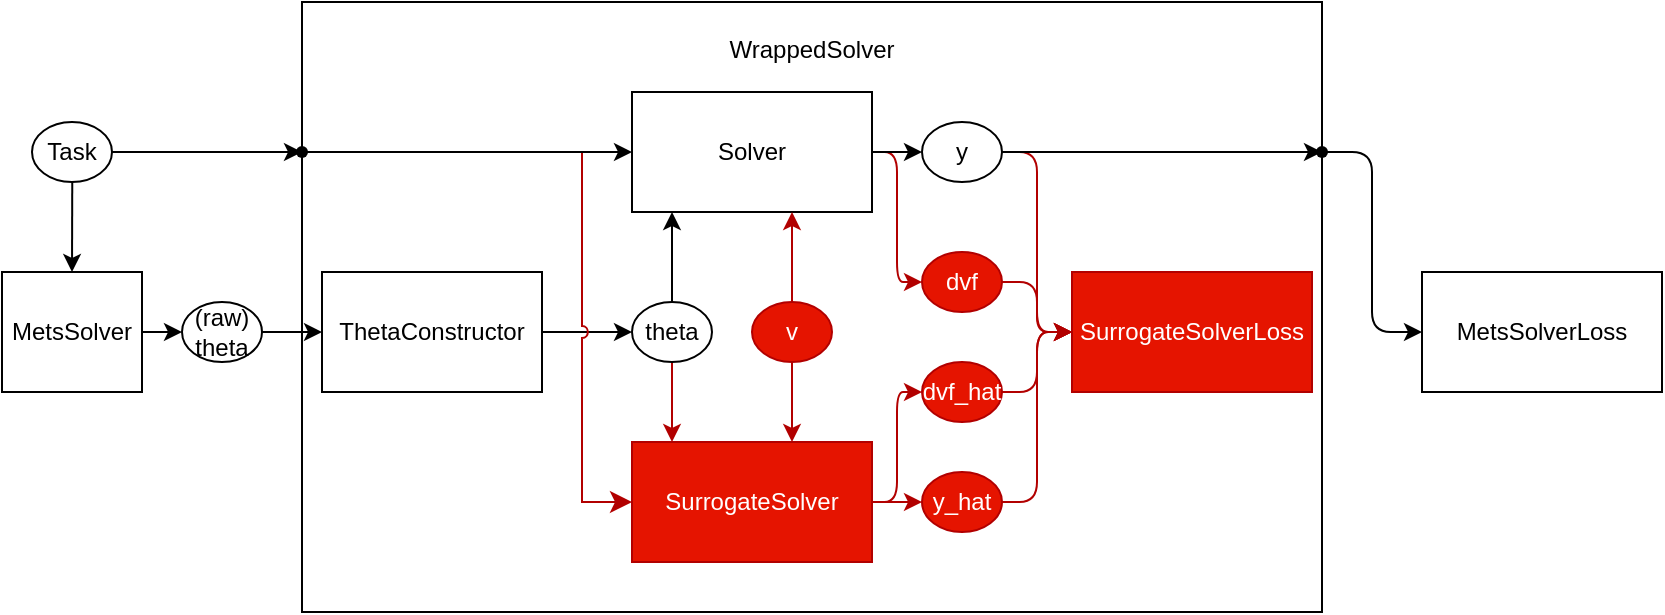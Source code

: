 <mxfile>
    <diagram id="pb_7s03vxnOunG-jSAil" name="Page-1">
        <mxGraphModel dx="955" dy="591" grid="1" gridSize="10" guides="1" tooltips="1" connect="1" arrows="1" fold="1" page="1" pageScale="1" pageWidth="850" pageHeight="1100" math="0" shadow="0">
            <root>
                <mxCell id="0"/>
                <mxCell id="1" parent="0"/>
                <mxCell id="10" value="&lt;div style=&quot;&quot;&gt;&lt;span style=&quot;background-color: initial;&quot;&gt;WrappedSolver&lt;/span&gt;&lt;/div&gt;&lt;div style=&quot;&quot;&gt;&lt;span style=&quot;background-color: initial;&quot;&gt;&lt;br&gt;&lt;/span&gt;&lt;/div&gt;&lt;div style=&quot;&quot;&gt;&lt;span style=&quot;background-color: initial;&quot;&gt;&lt;br&gt;&lt;/span&gt;&lt;/div&gt;&lt;div style=&quot;&quot;&gt;&lt;br&gt;&lt;/div&gt;&lt;div style=&quot;&quot;&gt;&lt;span style=&quot;background-color: initial;&quot;&gt;&lt;br&gt;&lt;/span&gt;&lt;/div&gt;&lt;div style=&quot;&quot;&gt;&lt;span style=&quot;background-color: initial;&quot;&gt;&lt;br&gt;&lt;/span&gt;&lt;/div&gt;&lt;div style=&quot;&quot;&gt;&lt;span style=&quot;background-color: initial;&quot;&gt;&lt;br&gt;&lt;/span&gt;&lt;/div&gt;&lt;div style=&quot;&quot;&gt;&lt;span style=&quot;background-color: initial;&quot;&gt;&lt;br&gt;&lt;/span&gt;&lt;/div&gt;&lt;div style=&quot;&quot;&gt;&lt;span style=&quot;background-color: initial;&quot;&gt;&lt;br&gt;&lt;/span&gt;&lt;/div&gt;&lt;div style=&quot;&quot;&gt;&lt;span style=&quot;background-color: initial;&quot;&gt;&lt;br&gt;&lt;/span&gt;&lt;/div&gt;&lt;div style=&quot;&quot;&gt;&lt;span style=&quot;background-color: initial;&quot;&gt;&lt;br&gt;&lt;/span&gt;&lt;/div&gt;&lt;div style=&quot;&quot;&gt;&lt;span style=&quot;background-color: initial;&quot;&gt;&lt;br&gt;&lt;/span&gt;&lt;/div&gt;&lt;div style=&quot;&quot;&gt;&lt;span style=&quot;background-color: initial;&quot;&gt;&lt;br&gt;&lt;/span&gt;&lt;/div&gt;&lt;div style=&quot;&quot;&gt;&lt;span style=&quot;background-color: initial;&quot;&gt;&lt;br&gt;&lt;/span&gt;&lt;/div&gt;&lt;div style=&quot;&quot;&gt;&lt;span style=&quot;background-color: initial;&quot;&gt;&lt;br&gt;&lt;/span&gt;&lt;/div&gt;&lt;div style=&quot;&quot;&gt;&lt;span style=&quot;background-color: initial;&quot;&gt;&lt;br&gt;&lt;/span&gt;&lt;/div&gt;&lt;div style=&quot;&quot;&gt;&lt;span style=&quot;background-color: initial;&quot;&gt;&lt;br&gt;&lt;/span&gt;&lt;/div&gt;&lt;div style=&quot;&quot;&gt;&lt;span style=&quot;background-color: initial;&quot;&gt;&lt;br&gt;&lt;/span&gt;&lt;/div&gt;&lt;div style=&quot;&quot;&gt;&lt;span style=&quot;background-color: initial;&quot;&gt;&lt;br&gt;&lt;/span&gt;&lt;/div&gt;" style="whiteSpace=wrap;html=1;align=center;" parent="1" vertex="1">
                    <mxGeometry x="160" y="345" width="510" height="305" as="geometry"/>
                </mxCell>
                <mxCell id="20" style="edgeStyle=elbowEdgeStyle;html=1;entryX=0;entryY=0.5;entryDx=0;entryDy=0;" parent="1" source="2" target="12" edge="1">
                    <mxGeometry relative="1" as="geometry"/>
                </mxCell>
                <mxCell id="2" value="MetsSolver" style="whiteSpace=wrap;html=1;" parent="1" vertex="1">
                    <mxGeometry x="10" y="480" width="70" height="60" as="geometry"/>
                </mxCell>
                <mxCell id="28" value="" style="edgeStyle=elbowEdgeStyle;jumpStyle=arc;html=1;entryX=0;entryY=0.5;entryDx=0;entryDy=0;fillColor=#e51400;strokeColor=#B20000;" parent="1" source="3" target="31" edge="1">
                    <mxGeometry relative="1" as="geometry"/>
                </mxCell>
                <mxCell id="51" value="" style="edgeStyle=elbowEdgeStyle;jumpStyle=arc;html=1;" parent="1" source="3" target="26" edge="1">
                    <mxGeometry relative="1" as="geometry"/>
                </mxCell>
                <mxCell id="3" value="Solver" style="whiteSpace=wrap;html=1;" parent="1" vertex="1">
                    <mxGeometry x="325" y="390" width="120" height="60" as="geometry"/>
                </mxCell>
                <mxCell id="52" value="" style="edgeStyle=elbowEdgeStyle;jumpStyle=arc;html=1;entryX=0;entryY=0.5;entryDx=0;entryDy=0;fillColor=#e51400;strokeColor=#B20000;" parent="1" source="5" target="32" edge="1">
                    <mxGeometry relative="1" as="geometry"/>
                </mxCell>
                <mxCell id="53" value="" style="edgeStyle=elbowEdgeStyle;jumpStyle=arc;html=1;fillColor=#e51400;strokeColor=#B20000;" parent="1" source="5" target="25" edge="1">
                    <mxGeometry relative="1" as="geometry"/>
                </mxCell>
                <mxCell id="5" value="SurrogateSolver" style="whiteSpace=wrap;html=1;fillColor=#e51400;fontColor=#ffffff;strokeColor=#B20000;" parent="1" vertex="1">
                    <mxGeometry x="325" y="565" width="120" height="60" as="geometry"/>
                </mxCell>
                <mxCell id="7" value="SurrogateSolverLoss" style="whiteSpace=wrap;html=1;fillColor=#e51400;fontColor=#ffffff;strokeColor=#B20000;" parent="1" vertex="1">
                    <mxGeometry x="545" y="480" width="120" height="60" as="geometry"/>
                </mxCell>
                <mxCell id="22" style="edgeStyle=elbowEdgeStyle;html=1;entryX=0;entryY=0.5;entryDx=0;entryDy=0;jumpStyle=arc;" parent="1" source="8" target="13" edge="1">
                    <mxGeometry relative="1" as="geometry"/>
                </mxCell>
                <mxCell id="8" value="ThetaConstructor" style="whiteSpace=wrap;html=1;" parent="1" vertex="1">
                    <mxGeometry x="170" y="480" width="110" height="60" as="geometry"/>
                </mxCell>
                <mxCell id="14" style="edgeStyle=none;html=1;entryX=0.5;entryY=0;entryDx=0;entryDy=0;" parent="1" source="11" target="2" edge="1">
                    <mxGeometry relative="1" as="geometry"/>
                </mxCell>
                <mxCell id="49" value="" style="edgeStyle=elbowEdgeStyle;jumpStyle=arc;html=1;" parent="1" source="11" target="48" edge="1">
                    <mxGeometry relative="1" as="geometry"/>
                </mxCell>
                <mxCell id="11" value="Task" style="ellipse;whiteSpace=wrap;html=1;" parent="1" vertex="1">
                    <mxGeometry x="25" y="405" width="40" height="30" as="geometry"/>
                </mxCell>
                <mxCell id="21" value="" style="edgeStyle=elbowEdgeStyle;html=1;" parent="1" source="12" target="8" edge="1">
                    <mxGeometry relative="1" as="geometry"/>
                </mxCell>
                <mxCell id="12" value="(raw)&lt;br&gt;theta" style="ellipse;whiteSpace=wrap;html=1;" parent="1" vertex="1">
                    <mxGeometry x="100" y="495" width="40" height="30" as="geometry"/>
                </mxCell>
                <mxCell id="23" value="" style="edgeStyle=elbowEdgeStyle;html=1;" parent="1" source="13" target="3" edge="1">
                    <mxGeometry relative="1" as="geometry"/>
                </mxCell>
                <mxCell id="24" value="" style="edgeStyle=elbowEdgeStyle;html=1;fillColor=#e51400;strokeColor=#B20000;" parent="1" source="13" target="5" edge="1">
                    <mxGeometry relative="1" as="geometry"/>
                </mxCell>
                <mxCell id="13" value="theta" style="ellipse;whiteSpace=wrap;html=1;" parent="1" vertex="1">
                    <mxGeometry x="325" y="495" width="40" height="30" as="geometry"/>
                </mxCell>
                <mxCell id="18" value="" style="edgeStyle=segmentEdgeStyle;endArrow=classic;html=1;curved=0;rounded=0;endSize=8;startSize=8;sourcePerimeterSpacing=0;targetPerimeterSpacing=0;entryX=0;entryY=0.5;entryDx=0;entryDy=0;jumpStyle=arc;fillColor=#e51400;strokeColor=#B20000;" parent="1" target="5" edge="1">
                    <mxGeometry width="100" relative="1" as="geometry">
                        <mxPoint x="160" y="420" as="sourcePoint"/>
                        <mxPoint x="350" y="310" as="targetPoint"/>
                        <Array as="points">
                            <mxPoint x="300" y="420"/>
                            <mxPoint x="300" y="595"/>
                        </Array>
                    </mxGeometry>
                </mxCell>
                <mxCell id="16" style="edgeStyle=none;html=1;entryX=0;entryY=0.5;entryDx=0;entryDy=0;exitX=0.614;exitY=0.679;exitDx=0;exitDy=0;exitPerimeter=0;" parent="1" source="48" target="3" edge="1">
                    <mxGeometry relative="1" as="geometry">
                        <mxPoint x="60.0" y="430" as="sourcePoint"/>
                        <mxPoint x="170.0" y="429.91" as="targetPoint"/>
                    </mxGeometry>
                </mxCell>
                <mxCell id="25" value="y_hat" style="ellipse;whiteSpace=wrap;html=1;fillColor=#e51400;fontColor=#ffffff;strokeColor=#B20000;" parent="1" vertex="1">
                    <mxGeometry x="470" y="580" width="40" height="30" as="geometry"/>
                </mxCell>
                <mxCell id="26" value="y" style="ellipse;whiteSpace=wrap;html=1;" parent="1" vertex="1">
                    <mxGeometry x="470" y="405" width="40" height="30" as="geometry"/>
                </mxCell>
                <mxCell id="58" value="" style="edgeStyle=elbowEdgeStyle;jumpStyle=arc;html=1;fillColor=#e51400;strokeColor=#B20000;" parent="1" source="31" target="7" edge="1">
                    <mxGeometry relative="1" as="geometry"/>
                </mxCell>
                <mxCell id="31" value="dvf" style="ellipse;whiteSpace=wrap;html=1;fillColor=#e51400;fontColor=#ffffff;strokeColor=#B20000;" parent="1" vertex="1">
                    <mxGeometry x="470" y="470" width="40" height="30" as="geometry"/>
                </mxCell>
                <mxCell id="59" value="" style="edgeStyle=elbowEdgeStyle;jumpStyle=arc;html=1;fillColor=#e51400;strokeColor=#B20000;" parent="1" source="32" target="7" edge="1">
                    <mxGeometry relative="1" as="geometry"/>
                </mxCell>
                <mxCell id="32" value="dvf_hat" style="ellipse;whiteSpace=wrap;html=1;fillColor=#e51400;fontColor=#ffffff;strokeColor=#B20000;" parent="1" vertex="1">
                    <mxGeometry x="470" y="525" width="40" height="30" as="geometry"/>
                </mxCell>
                <mxCell id="36" value="" style="edgeStyle=elbowEdgeStyle;jumpStyle=arc;html=1;fillColor=#e51400;strokeColor=#B20000;" parent="1" source="33" target="3" edge="1">
                    <mxGeometry relative="1" as="geometry"/>
                </mxCell>
                <mxCell id="37" value="" style="edgeStyle=elbowEdgeStyle;jumpStyle=arc;html=1;fillColor=#e51400;strokeColor=#B20000;" parent="1" source="33" target="5" edge="1">
                    <mxGeometry relative="1" as="geometry"/>
                </mxCell>
                <mxCell id="33" value="v" style="ellipse;whiteSpace=wrap;html=1;fillColor=#e51400;fontColor=#ffffff;strokeColor=#B20000;" parent="1" vertex="1">
                    <mxGeometry x="385" y="495" width="40" height="30" as="geometry"/>
                </mxCell>
                <mxCell id="47" value="" style="edgeStyle=elbowEdgeStyle;jumpStyle=arc;html=1;" parent="1" source="40" target="46" edge="1">
                    <mxGeometry relative="1" as="geometry"/>
                </mxCell>
                <mxCell id="40" value="" style="shape=waypoint;sketch=0;size=6;pointerEvents=1;points=[];fillColor=default;resizable=0;rotatable=0;perimeter=centerPerimeter;snapToPoint=1;" parent="1" vertex="1">
                    <mxGeometry x="660" y="410" width="20" height="20" as="geometry"/>
                </mxCell>
                <mxCell id="46" value="MetsSolverLoss" style="whiteSpace=wrap;html=1;sketch=0;" parent="1" vertex="1">
                    <mxGeometry x="720" y="480" width="120" height="60" as="geometry"/>
                </mxCell>
                <mxCell id="48" value="" style="shape=waypoint;sketch=0;size=6;pointerEvents=1;points=[];fillColor=default;resizable=0;rotatable=0;perimeter=centerPerimeter;snapToPoint=1;" parent="1" vertex="1">
                    <mxGeometry x="150" y="410" width="20" height="20" as="geometry"/>
                </mxCell>
                <mxCell id="60" value="" style="edgeStyle=elbowEdgeStyle;jumpStyle=arc;html=1;exitX=1;exitY=0.5;exitDx=0;exitDy=0;entryX=0;entryY=0.5;entryDx=0;entryDy=0;fillColor=#e51400;strokeColor=#B20000;" parent="1" source="25" target="7" edge="1">
                    <mxGeometry relative="1" as="geometry">
                        <mxPoint x="520" y="550" as="sourcePoint"/>
                        <mxPoint x="550" y="520" as="targetPoint"/>
                    </mxGeometry>
                </mxCell>
                <mxCell id="61" value="" style="edgeStyle=elbowEdgeStyle;jumpStyle=arc;html=1;fillColor=#e51400;strokeColor=#B20000;exitX=1;exitY=0.5;exitDx=0;exitDy=0;entryX=0;entryY=0.5;entryDx=0;entryDy=0;" parent="1" source="26" target="7" edge="1">
                    <mxGeometry relative="1" as="geometry">
                        <mxPoint x="520" y="495" as="sourcePoint"/>
                        <mxPoint x="550" y="520" as="targetPoint"/>
                    </mxGeometry>
                </mxCell>
                <mxCell id="41" value="" style="edgeStyle=elbowEdgeStyle;jumpStyle=arc;html=1;" parent="1" source="26" target="40" edge="1">
                    <mxGeometry relative="1" as="geometry"/>
                </mxCell>
            </root>
        </mxGraphModel>
    </diagram>
</mxfile>